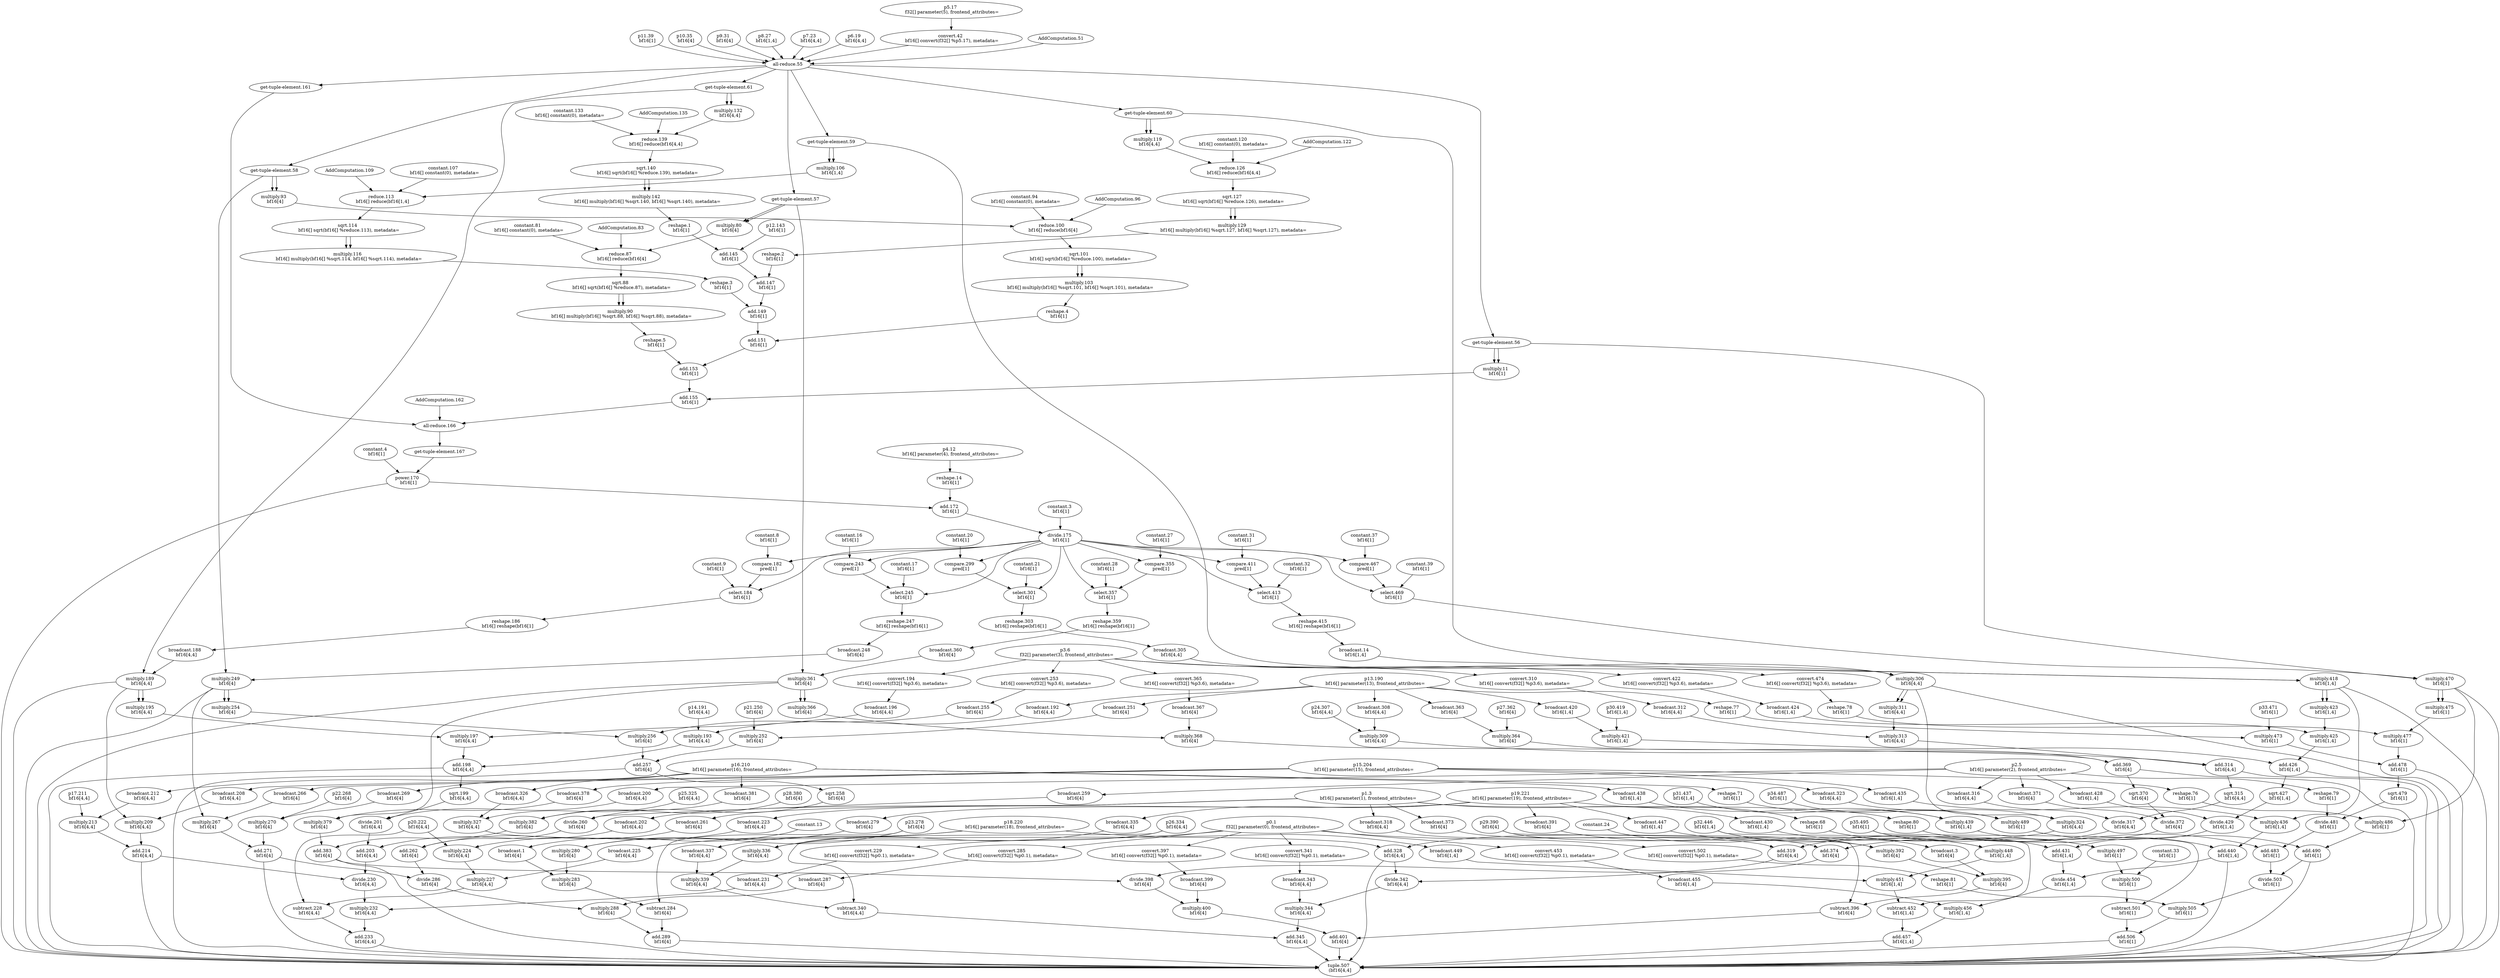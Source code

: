 digraph HloModule {
	"p20.222" [label="p20.222 \n bf16[4,4]"];
	"p19.221" [label="p19.221 \n bf16[] parameter(19), frontend_attributes="];
	"broadcast.223" [label="broadcast.223 \n bf16[4,4]"];
	"multiply.224" [label="multiply.224 \n bf16[4,4]"];
	"p18.220" [label="p18.220 \n bf16[] parameter(18), frontend_attributes="];
	"broadcast.225" [label="broadcast.225 \n bf16[4,4]"];
	"multiply.227" [label="multiply.227 \n bf16[4,4]"];
	"subtract.228" [label="subtract.228 \n bf16[4,4]"];
	"p17.211" [label="p17.211 \n bf16[4,4]"];
	"p16.210" [label="p16.210 \n bf16[] parameter(16), frontend_attributes="];
	"broadcast.212" [label="broadcast.212 \n bf16[4,4]"];
	"multiply.213" [label="multiply.213 \n bf16[4,4]"];
	"p11.39" [label="p11.39 \n bf16[1]"];
	"p10.35" [label="p10.35 \n bf16[4]"];
	"p9.31" [label="p9.31 \n bf16[4]"];
	"p8.27" [label="p8.27 \n bf16[1,4]"];
	"p7.23" [label="p7.23 \n bf16[4,4]"];
	"p6.19" [label="p6.19 \n bf16[4,4]"];
	"p5.17" [label="p5.17 \n f32[] parameter(5), frontend_attributes="];
	"convert.42" [label="convert.42 \n bf16[] convert(f32[] %p5.17), metadata="];
	"constant.3" [label="constant.3 \n bf16[1]"];
	"p12.143" [label="p12.143 \n bf16[1]"];
	"multiply.132" [label="multiply.132 \n bf16[4,4]"];
	"constant.133" [label="constant.133 \n bf16[] constant(0), metadata="];
	"reduce.139" [label="reduce.139 \n bf16[] reduce(bf16[4,4]"];
	"sqrt.140" [label="sqrt.140 \n bf16[] sqrt(bf16[] %reduce.139), metadata="];
	"multiply.142" [label="multiply.142 \n bf16[] multiply(bf16[] %sqrt.140, bf16[] %sqrt.140), metadata="];
	"reshape.1" [label="reshape.1 \n bf16[1]"];
	"add.145" [label="add.145 \n bf16[1]"];
	"multiply.119" [label="multiply.119 \n bf16[4,4]"];
	"constant.120" [label="constant.120 \n bf16[] constant(0), metadata="];
	"reduce.126" [label="reduce.126 \n bf16[] reduce(bf16[4,4]"];
	"sqrt.127" [label="sqrt.127 \n bf16[] sqrt(bf16[] %reduce.126), metadata="];
	"multiply.129" [label="multiply.129 \n bf16[] multiply(bf16[] %sqrt.127, bf16[] %sqrt.127), metadata="];
	"reshape.2" [label="reshape.2 \n bf16[1]"];
	"add.147" [label="add.147 \n bf16[1]"];
	"multiply.106" [label="multiply.106 \n bf16[1,4]"];
	"constant.107" [label="constant.107 \n bf16[] constant(0), metadata="];
	"reduce.113" [label="reduce.113 \n bf16[] reduce(bf16[1,4]"];
	"sqrt.114" [label="sqrt.114 \n bf16[] sqrt(bf16[] %reduce.113), metadata="];
	"multiply.116" [label="multiply.116 \n bf16[] multiply(bf16[] %sqrt.114, bf16[] %sqrt.114), metadata="];
	"reshape.3" [label="reshape.3 \n bf16[1]"];
	"add.149" [label="add.149 \n bf16[1]"];
	"multiply.93" [label="multiply.93 \n bf16[4]"];
	"constant.94" [label="constant.94 \n bf16[] constant(0), metadata="];
	"reduce.100" [label="reduce.100 \n bf16[] reduce(bf16[4]"];
	"sqrt.101" [label="sqrt.101 \n bf16[] sqrt(bf16[] %reduce.100), metadata="];
	"multiply.103" [label="multiply.103 \n bf16[] multiply(bf16[] %sqrt.101, bf16[] %sqrt.101), metadata="];
	"reshape.4" [label="reshape.4 \n bf16[1]"];
	"add.151" [label="add.151 \n bf16[1]"];
	"multiply.80" [label="multiply.80 \n bf16[4]"];
	"constant.81" [label="constant.81 \n bf16[] constant(0), metadata="];
	"reduce.87" [label="reduce.87 \n bf16[] reduce(bf16[4]"];
	"sqrt.88" [label="sqrt.88 \n bf16[] sqrt(bf16[] %reduce.87), metadata="];
	"multiply.90" [label="multiply.90 \n bf16[] multiply(bf16[] %sqrt.88, bf16[] %sqrt.88), metadata="];
	"reshape.5" [label="reshape.5 \n bf16[1]"];
	"add.153" [label="add.153 \n bf16[1]"];
	"multiply.11" [label="multiply.11 \n bf16[1]"];
	"add.155" [label="add.155 \n bf16[1]"];
	"constant.4" [label="constant.4 \n bf16[1]"];
	"power.170" [label="power.170 \n bf16[1]"];
	"p4.12" [label="p4.12 \n bf16[] parameter(4), frontend_attributes="];
	"reshape.14" [label="reshape.14 \n bf16[1]"];
	"add.172" [label="add.172 \n bf16[1]"];
	"divide.175" [label="divide.175 \n bf16[1]"];
	"constant.8" [label="constant.8 \n bf16[1]"];
	"compare.182" [label="compare.182 \n pred[1]"];
	"constant.9" [label="constant.9 \n bf16[1]"];
	"select.184" [label="select.184 \n bf16[1]"];
	"reshape.186" [label="reshape.186 \n bf16[] reshape(bf16[1]"];
	"broadcast.188" [label="broadcast.188 \n bf16[4,4]"];
	"multiply.189" [label="multiply.189 \n bf16[4,4]"];
	"p15.204" [label="p15.204 \n bf16[] parameter(15), frontend_attributes="];
	"broadcast.208" [label="broadcast.208 \n bf16[4,4]"];
	"multiply.209" [label="multiply.209 \n bf16[4,4]"];
	"add.214" [label="add.214 \n bf16[4,4]"];
	"p14.191" [label="p14.191 \n bf16[4,4]"];
	"p13.190" [label="p13.190 \n bf16[] parameter(13), frontend_attributes="];
	"broadcast.192" [label="broadcast.192 \n bf16[4,4]"];
	"multiply.193" [label="multiply.193 \n bf16[4,4]"];
	"multiply.195" [label="multiply.195 \n bf16[4,4]"];
	"p3.6" [label="p3.6 \n f32[] parameter(3), frontend_attributes="];
	"convert.194" [label="convert.194 \n bf16[] convert(f32[] %p3.6), metadata="];
	"broadcast.196" [label="broadcast.196 \n bf16[4,4]"];
	"multiply.197" [label="multiply.197 \n bf16[4,4]"];
	"add.198" [label="add.198 \n bf16[4,4]"];
	"sqrt.199" [label="sqrt.199 \n bf16[4,4]"];
	"p2.5" [label="p2.5 \n bf16[] parameter(2), frontend_attributes="];
	"broadcast.200" [label="broadcast.200 \n bf16[4,4]"];
	"divide.201" [label="divide.201 \n bf16[4,4]"];
	"p1.3" [label="p1.3 \n bf16[] parameter(1), frontend_attributes="];
	"broadcast.202" [label="broadcast.202 \n bf16[4,4]"];
	"add.203" [label="add.203 \n bf16[4,4]"];
	"divide.230" [label="divide.230 \n bf16[4,4]"];
	"p0.1" [label="p0.1 \n f32[] parameter(0), frontend_attributes="];
	"convert.229" [label="convert.229 \n bf16[] convert(f32[] %p0.1), metadata="];
	"broadcast.231" [label="broadcast.231 \n bf16[4,4]"];
	"multiply.232" [label="multiply.232 \n bf16[4,4]"];
	"add.233" [label="add.233 \n bf16[4,4]"];
	"p23.278" [label="p23.278 \n bf16[4]"];
	"broadcast.279" [label="broadcast.279 \n bf16[4]"];
	"multiply.280" [label="multiply.280 \n bf16[4]"];
	"broadcast.1" [label="broadcast.1 \n bf16[4]"];
	"multiply.283" [label="multiply.283 \n bf16[4]"];
	"subtract.284" [label="subtract.284 \n bf16[4]"];
	"p22.268" [label="p22.268 \n bf16[4]"];
	"broadcast.269" [label="broadcast.269 \n bf16[4]"];
	"multiply.270" [label="multiply.270 \n bf16[4]"];
	"constant.16" [label="constant.16 \n bf16[1]"];
	"compare.243" [label="compare.243 \n pred[1]"];
	"constant.17" [label="constant.17 \n bf16[1]"];
	"select.245" [label="select.245 \n bf16[1]"];
	"reshape.247" [label="reshape.247 \n bf16[] reshape(bf16[1]"];
	"broadcast.248" [label="broadcast.248 \n bf16[4]"];
	"multiply.249" [label="multiply.249 \n bf16[4]"];
	"broadcast.266" [label="broadcast.266 \n bf16[4]"];
	"multiply.267" [label="multiply.267 \n bf16[4]"];
	"add.271" [label="add.271 \n bf16[4]"];
	"p21.250" [label="p21.250 \n bf16[4]"];
	"broadcast.251" [label="broadcast.251 \n bf16[4]"];
	"multiply.252" [label="multiply.252 \n bf16[4]"];
	"multiply.254" [label="multiply.254 \n bf16[4]"];
	"convert.253" [label="convert.253 \n bf16[] convert(f32[] %p3.6), metadata="];
	"broadcast.255" [label="broadcast.255 \n bf16[4]"];
	"multiply.256" [label="multiply.256 \n bf16[4]"];
	"add.257" [label="add.257 \n bf16[4]"];
	"sqrt.258" [label="sqrt.258 \n bf16[4]"];
	"broadcast.259" [label="broadcast.259 \n bf16[4]"];
	"divide.260" [label="divide.260 \n bf16[4]"];
	"broadcast.261" [label="broadcast.261 \n bf16[4]"];
	"add.262" [label="add.262 \n bf16[4]"];
	"divide.286" [label="divide.286 \n bf16[4]"];
	"convert.285" [label="convert.285 \n bf16[] convert(f32[] %p0.1), metadata="];
	"broadcast.287" [label="broadcast.287 \n bf16[4]"];
	"multiply.288" [label="multiply.288 \n bf16[4]"];
	"add.289" [label="add.289 \n bf16[4]"];
	"p26.334" [label="p26.334 \n bf16[4,4]"];
	"broadcast.335" [label="broadcast.335 \n bf16[4,4]"];
	"multiply.336" [label="multiply.336 \n bf16[4,4]"];
	"broadcast.337" [label="broadcast.337 \n bf16[4,4]"];
	"multiply.339" [label="multiply.339 \n bf16[4,4]"];
	"subtract.340" [label="subtract.340 \n bf16[4,4]"];
	"p25.325" [label="p25.325 \n bf16[4,4]"];
	"broadcast.326" [label="broadcast.326 \n bf16[4,4]"];
	"multiply.327" [label="multiply.327 \n bf16[4,4]"];
	"constant.20" [label="constant.20 \n bf16[1]"];
	"compare.299" [label="compare.299 \n pred[1]"];
	"constant.21" [label="constant.21 \n bf16[1]"];
	"select.301" [label="select.301 \n bf16[1]"];
	"reshape.303" [label="reshape.303 \n bf16[] reshape(bf16[1]"];
	"broadcast.305" [label="broadcast.305 \n bf16[4,4]"];
	"multiply.306" [label="multiply.306 \n bf16[4,4]"];
	"broadcast.323" [label="broadcast.323 \n bf16[4,4]"];
	"multiply.324" [label="multiply.324 \n bf16[4,4]"];
	"add.328" [label="add.328 \n bf16[4,4]"];
	"p24.307" [label="p24.307 \n bf16[4,4]"];
	"broadcast.308" [label="broadcast.308 \n bf16[4,4]"];
	"multiply.309" [label="multiply.309 \n bf16[4,4]"];
	"multiply.311" [label="multiply.311 \n bf16[4,4]"];
	"convert.310" [label="convert.310 \n bf16[] convert(f32[] %p3.6), metadata="];
	"broadcast.312" [label="broadcast.312 \n bf16[4,4]"];
	"multiply.313" [label="multiply.313 \n bf16[4,4]"];
	"add.314" [label="add.314 \n bf16[4,4]"];
	"sqrt.315" [label="sqrt.315 \n bf16[4,4]"];
	"broadcast.316" [label="broadcast.316 \n bf16[4,4]"];
	"divide.317" [label="divide.317 \n bf16[4,4]"];
	"broadcast.318" [label="broadcast.318 \n bf16[4,4]"];
	"add.319" [label="add.319 \n bf16[4,4]"];
	"divide.342" [label="divide.342 \n bf16[4,4]"];
	"convert.341" [label="convert.341 \n bf16[] convert(f32[] %p0.1), metadata="];
	"broadcast.343" [label="broadcast.343 \n bf16[4,4]"];
	"multiply.344" [label="multiply.344 \n bf16[4,4]"];
	"add.345" [label="add.345 \n bf16[4,4]"];
	"p29.390" [label="p29.390 \n bf16[4]"];
	"broadcast.391" [label="broadcast.391 \n bf16[4]"];
	"multiply.392" [label="multiply.392 \n bf16[4]"];
	"broadcast.3" [label="broadcast.3 \n bf16[4]"];
	"multiply.395" [label="multiply.395 \n bf16[4]"];
	"subtract.396" [label="subtract.396 \n bf16[4]"];
	"p28.380" [label="p28.380 \n bf16[4]"];
	"broadcast.381" [label="broadcast.381 \n bf16[4]"];
	"multiply.382" [label="multiply.382 \n bf16[4]"];
	"constant.27" [label="constant.27 \n bf16[1]"];
	"compare.355" [label="compare.355 \n pred[1]"];
	"constant.28" [label="constant.28 \n bf16[1]"];
	"select.357" [label="select.357 \n bf16[1]"];
	"reshape.359" [label="reshape.359 \n bf16[] reshape(bf16[1]"];
	"broadcast.360" [label="broadcast.360 \n bf16[4]"];
	"multiply.361" [label="multiply.361 \n bf16[4]"];
	"broadcast.378" [label="broadcast.378 \n bf16[4]"];
	"multiply.379" [label="multiply.379 \n bf16[4]"];
	"add.383" [label="add.383 \n bf16[4]"];
	"p27.362" [label="p27.362 \n bf16[4]"];
	"broadcast.363" [label="broadcast.363 \n bf16[4]"];
	"multiply.364" [label="multiply.364 \n bf16[4]"];
	"multiply.366" [label="multiply.366 \n bf16[4]"];
	"convert.365" [label="convert.365 \n bf16[] convert(f32[] %p3.6), metadata="];
	"broadcast.367" [label="broadcast.367 \n bf16[4]"];
	"multiply.368" [label="multiply.368 \n bf16[4]"];
	"add.369" [label="add.369 \n bf16[4]"];
	"sqrt.370" [label="sqrt.370 \n bf16[4]"];
	"broadcast.371" [label="broadcast.371 \n bf16[4]"];
	"divide.372" [label="divide.372 \n bf16[4]"];
	"broadcast.373" [label="broadcast.373 \n bf16[4]"];
	"add.374" [label="add.374 \n bf16[4]"];
	"divide.398" [label="divide.398 \n bf16[4]"];
	"convert.397" [label="convert.397 \n bf16[] convert(f32[] %p0.1), metadata="];
	"broadcast.399" [label="broadcast.399 \n bf16[4]"];
	"multiply.400" [label="multiply.400 \n bf16[4]"];
	"add.401" [label="add.401 \n bf16[4]"];
	"p32.446" [label="p32.446 \n bf16[1,4]"];
	"broadcast.447" [label="broadcast.447 \n bf16[1,4]"];
	"multiply.448" [label="multiply.448 \n bf16[1,4]"];
	"broadcast.449" [label="broadcast.449 \n bf16[1,4]"];
	"multiply.451" [label="multiply.451 \n bf16[1,4]"];
	"subtract.452" [label="subtract.452 \n bf16[1,4]"];
	"p31.437" [label="p31.437 \n bf16[1,4]"];
	"broadcast.438" [label="broadcast.438 \n bf16[1,4]"];
	"multiply.439" [label="multiply.439 \n bf16[1,4]"];
	"constant.31" [label="constant.31 \n bf16[1]"];
	"compare.411" [label="compare.411 \n pred[1]"];
	"constant.32" [label="constant.32 \n bf16[1]"];
	"select.413" [label="select.413 \n bf16[1]"];
	"reshape.415" [label="reshape.415 \n bf16[] reshape(bf16[1]"];
	"broadcast.14" [label="broadcast.14 \n bf16[1,4]"];
	"multiply.418" [label="multiply.418 \n bf16[1,4]"];
	"broadcast.435" [label="broadcast.435 \n bf16[1,4]"];
	"multiply.436" [label="multiply.436 \n bf16[1,4]"];
	"add.440" [label="add.440 \n bf16[1,4]"];
	"p30.419" [label="p30.419 \n bf16[1,4]"];
	"broadcast.420" [label="broadcast.420 \n bf16[1,4]"];
	"multiply.421" [label="multiply.421 \n bf16[1,4]"];
	"multiply.423" [label="multiply.423 \n bf16[1,4]"];
	"convert.422" [label="convert.422 \n bf16[] convert(f32[] %p3.6), metadata="];
	"broadcast.424" [label="broadcast.424 \n bf16[1,4]"];
	"multiply.425" [label="multiply.425 \n bf16[1,4]"];
	"add.426" [label="add.426 \n bf16[1,4]"];
	"sqrt.427" [label="sqrt.427 \n bf16[1,4]"];
	"broadcast.428" [label="broadcast.428 \n bf16[1,4]"];
	"divide.429" [label="divide.429 \n bf16[1,4]"];
	"broadcast.430" [label="broadcast.430 \n bf16[1,4]"];
	"add.431" [label="add.431 \n bf16[1,4]"];
	"divide.454" [label="divide.454 \n bf16[1,4]"];
	"convert.453" [label="convert.453 \n bf16[] convert(f32[] %p0.1), metadata="];
	"broadcast.455" [label="broadcast.455 \n bf16[1,4]"];
	"multiply.456" [label="multiply.456 \n bf16[1,4]"];
	"add.457" [label="add.457 \n bf16[1,4]"];
	"p35.495" [label="p35.495 \n bf16[1]"];
	"reshape.68" [label="reshape.68 \n bf16[1]"];
	"multiply.497" [label="multiply.497 \n bf16[1]"];
	"constant.33" [label="constant.33 \n bf16[1]"];
	"multiply.500" [label="multiply.500 \n bf16[1]"];
	"subtract.501" [label="subtract.501 \n bf16[1]"];
	"p34.487" [label="p34.487 \n bf16[1]"];
	"reshape.71" [label="reshape.71 \n bf16[1]"];
	"multiply.489" [label="multiply.489 \n bf16[1]"];
	"constant.37" [label="constant.37 \n bf16[1]"];
	"compare.467" [label="compare.467 \n pred[1]"];
	"constant.39" [label="constant.39 \n bf16[1]"];
	"select.469" [label="select.469 \n bf16[1]"];
	"multiply.470" [label="multiply.470 \n bf16[1]"];
	"reshape.76" [label="reshape.76 \n bf16[1]"];
	"multiply.486" [label="multiply.486 \n bf16[1]"];
	"add.490" [label="add.490 \n bf16[1]"];
	"p33.471" [label="p33.471 \n bf16[1]"];
	"reshape.77" [label="reshape.77 \n bf16[1]"];
	"multiply.473" [label="multiply.473 \n bf16[1]"];
	"multiply.475" [label="multiply.475 \n bf16[1]"];
	"convert.474" [label="convert.474 \n bf16[] convert(f32[] %p3.6), metadata="];
	"reshape.78" [label="reshape.78 \n bf16[1]"];
	"multiply.477" [label="multiply.477 \n bf16[1]"];
	"add.478" [label="add.478 \n bf16[1]"];
	"sqrt.479" [label="sqrt.479 \n bf16[1]"];
	"reshape.79" [label="reshape.79 \n bf16[1]"];
	"divide.481" [label="divide.481 \n bf16[1]"];
	"reshape.80" [label="reshape.80 \n bf16[1]"];
	"add.483" [label="add.483 \n bf16[1]"];
	"divide.503" [label="divide.503 \n bf16[1]"];
	"convert.502" [label="convert.502 \n bf16[] convert(f32[] %p0.1), metadata="];
	"reshape.81" [label="reshape.81 \n bf16[1]"];
	"multiply.505" [label="multiply.505 \n bf16[1]"];
	"add.506" [label="add.506 \n bf16[1]"];
	"tuple.507" [label="tuple.507 \n (bf16[4,4]"]; 
 	"p19.221" -> "broadcast.223";
	"p20.222" -> "multiply.224";
	"broadcast.223" -> "multiply.224";
	"p18.220" -> "broadcast.225";
	"multiply.224" -> "multiply.227";
	"broadcast.225" -> "multiply.227";
	"p20.222" -> "subtract.228";
	"multiply.227" -> "subtract.228";
	"p16.210" -> "broadcast.212";
	"p17.211" -> "multiply.213";
	"broadcast.212" -> "multiply.213";
	"p5.17" -> "convert.42";
	"p11.39" -> "all-reduce.55";
	"p10.35" -> "all-reduce.55";
	"p9.31" -> "all-reduce.55";
	"p8.27" -> "all-reduce.55";
	"p7.23" -> "all-reduce.55";
	"p6.19" -> "all-reduce.55";
	"convert.42" -> "all-reduce.55";
	"AddComputation.51" -> "all-reduce.55";
	"all-reduce.55" -> "get-tuple-element.61";
	"get-tuple-element.61" -> "multiply.132";
	"get-tuple-element.61" -> "multiply.132";
	"multiply.132" -> "reduce.139";
	"constant.133" -> "reduce.139";
	"AddComputation.135" -> "reduce.139";
	"reduce.139" -> "sqrt.140";
	"sqrt.140" -> "multiply.142";
	"sqrt.140" -> "multiply.142";
	"multiply.142" -> "reshape.1";
	"p12.143" -> "add.145";
	"reshape.1" -> "add.145";
	"all-reduce.55" -> "get-tuple-element.60";
	"get-tuple-element.60" -> "multiply.119";
	"get-tuple-element.60" -> "multiply.119";
	"multiply.119" -> "reduce.126";
	"constant.120" -> "reduce.126";
	"AddComputation.122" -> "reduce.126";
	"reduce.126" -> "sqrt.127";
	"sqrt.127" -> "multiply.129";
	"sqrt.127" -> "multiply.129";
	"multiply.129" -> "reshape.2";
	"add.145" -> "add.147";
	"reshape.2" -> "add.147";
	"all-reduce.55" -> "get-tuple-element.59";
	"get-tuple-element.59" -> "multiply.106";
	"get-tuple-element.59" -> "multiply.106";
	"multiply.106" -> "reduce.113";
	"constant.107" -> "reduce.113";
	"AddComputation.109" -> "reduce.113";
	"reduce.113" -> "sqrt.114";
	"sqrt.114" -> "multiply.116";
	"sqrt.114" -> "multiply.116";
	"multiply.116" -> "reshape.3";
	"add.147" -> "add.149";
	"reshape.3" -> "add.149";
	"all-reduce.55" -> "get-tuple-element.58";
	"get-tuple-element.58" -> "multiply.93";
	"get-tuple-element.58" -> "multiply.93";
	"multiply.93" -> "reduce.100";
	"constant.94" -> "reduce.100";
	"AddComputation.96" -> "reduce.100";
	"reduce.100" -> "sqrt.101";
	"sqrt.101" -> "multiply.103";
	"sqrt.101" -> "multiply.103";
	"multiply.103" -> "reshape.4";
	"add.149" -> "add.151";
	"reshape.4" -> "add.151";
	"all-reduce.55" -> "get-tuple-element.57";
	"get-tuple-element.57" -> "multiply.80";
	"get-tuple-element.57" -> "multiply.80";
	"multiply.80" -> "reduce.87";
	"constant.81" -> "reduce.87";
	"AddComputation.83" -> "reduce.87";
	"reduce.87" -> "sqrt.88";
	"sqrt.88" -> "multiply.90";
	"sqrt.88" -> "multiply.90";
	"multiply.90" -> "reshape.5";
	"add.151" -> "add.153";
	"reshape.5" -> "add.153";
	"all-reduce.55" -> "get-tuple-element.56";
	"get-tuple-element.56" -> "multiply.11";
	"get-tuple-element.56" -> "multiply.11";
	"add.153" -> "add.155";
	"multiply.11" -> "add.155";
	"all-reduce.55" -> "get-tuple-element.161";
	"add.155" -> "all-reduce.166";
	"get-tuple-element.161" -> "all-reduce.166";
	"AddComputation.162" -> "all-reduce.166";
	"all-reduce.166" -> "get-tuple-element.167";
	"get-tuple-element.167" -> "power.170";
	"constant.4" -> "power.170";
	"p4.12" -> "reshape.14";
	"power.170" -> "add.172";
	"reshape.14" -> "add.172";
	"constant.3" -> "divide.175";
	"add.172" -> "divide.175";
	"divide.175" -> "compare.182";
	"constant.8" -> "compare.182";
	"compare.182" -> "select.184";
	"divide.175" -> "select.184";
	"constant.9" -> "select.184";
	"select.184" -> "reshape.186";
	"reshape.186" -> "broadcast.188";
	"get-tuple-element.61" -> "multiply.189";
	"broadcast.188" -> "multiply.189";
	"p15.204" -> "broadcast.208";
	"multiply.189" -> "multiply.209";
	"broadcast.208" -> "multiply.209";
	"multiply.213" -> "add.214";
	"multiply.209" -> "add.214";
	"p13.190" -> "broadcast.192";
	"p14.191" -> "multiply.193";
	"broadcast.192" -> "multiply.193";
	"multiply.189" -> "multiply.195";
	"multiply.189" -> "multiply.195";
	"p3.6" -> "convert.194";
	"convert.194" -> "broadcast.196";
	"multiply.195" -> "multiply.197";
	"broadcast.196" -> "multiply.197";
	"multiply.193" -> "add.198";
	"multiply.197" -> "add.198";
	"add.198" -> "sqrt.199";
	"p2.5" -> "broadcast.200";
	"sqrt.199" -> "divide.201";
	"broadcast.200" -> "divide.201";
	"p1.3" -> "broadcast.202";
	"divide.201" -> "add.203";
	"broadcast.202" -> "add.203";
	"add.214" -> "divide.230";
	"add.203" -> "divide.230";
	"p0.1" -> "convert.229";
	"convert.229" -> "broadcast.231";
	"divide.230" -> "multiply.232";
	"broadcast.231" -> "multiply.232";
	"subtract.228" -> "add.233";
	"multiply.232" -> "add.233";
	"p19.221" -> "broadcast.279";
	"p23.278" -> "multiply.280";
	"broadcast.279" -> "multiply.280";
	"constant.13" -> "broadcast.1";
	"multiply.280" -> "multiply.283";
	"broadcast.1" -> "multiply.283";
	"p23.278" -> "subtract.284";
	"multiply.283" -> "subtract.284";
	"p16.210" -> "broadcast.269";
	"p22.268" -> "multiply.270";
	"broadcast.269" -> "multiply.270";
	"divide.175" -> "compare.243";
	"constant.16" -> "compare.243";
	"compare.243" -> "select.245";
	"divide.175" -> "select.245";
	"constant.17" -> "select.245";
	"select.245" -> "reshape.247";
	"reshape.247" -> "broadcast.248";
	"get-tuple-element.58" -> "multiply.249";
	"broadcast.248" -> "multiply.249";
	"p15.204" -> "broadcast.266";
	"multiply.249" -> "multiply.267";
	"broadcast.266" -> "multiply.267";
	"multiply.270" -> "add.271";
	"multiply.267" -> "add.271";
	"p13.190" -> "broadcast.251";
	"p21.250" -> "multiply.252";
	"broadcast.251" -> "multiply.252";
	"multiply.249" -> "multiply.254";
	"multiply.249" -> "multiply.254";
	"p3.6" -> "convert.253";
	"convert.253" -> "broadcast.255";
	"multiply.254" -> "multiply.256";
	"broadcast.255" -> "multiply.256";
	"multiply.252" -> "add.257";
	"multiply.256" -> "add.257";
	"add.257" -> "sqrt.258";
	"p2.5" -> "broadcast.259";
	"sqrt.258" -> "divide.260";
	"broadcast.259" -> "divide.260";
	"p1.3" -> "broadcast.261";
	"divide.260" -> "add.262";
	"broadcast.261" -> "add.262";
	"add.271" -> "divide.286";
	"add.262" -> "divide.286";
	"p0.1" -> "convert.285";
	"convert.285" -> "broadcast.287";
	"divide.286" -> "multiply.288";
	"broadcast.287" -> "multiply.288";
	"subtract.284" -> "add.289";
	"multiply.288" -> "add.289";
	"p19.221" -> "broadcast.335";
	"p26.334" -> "multiply.336";
	"broadcast.335" -> "multiply.336";
	"p18.220" -> "broadcast.337";
	"multiply.336" -> "multiply.339";
	"broadcast.337" -> "multiply.339";
	"p26.334" -> "subtract.340";
	"multiply.339" -> "subtract.340";
	"p16.210" -> "broadcast.326";
	"p25.325" -> "multiply.327";
	"broadcast.326" -> "multiply.327";
	"divide.175" -> "compare.299";
	"constant.20" -> "compare.299";
	"compare.299" -> "select.301";
	"divide.175" -> "select.301";
	"constant.21" -> "select.301";
	"select.301" -> "reshape.303";
	"reshape.303" -> "broadcast.305";
	"get-tuple-element.60" -> "multiply.306";
	"broadcast.305" -> "multiply.306";
	"p15.204" -> "broadcast.323";
	"multiply.306" -> "multiply.324";
	"broadcast.323" -> "multiply.324";
	"multiply.327" -> "add.328";
	"multiply.324" -> "add.328";
	"p13.190" -> "broadcast.308";
	"p24.307" -> "multiply.309";
	"broadcast.308" -> "multiply.309";
	"multiply.306" -> "multiply.311";
	"multiply.306" -> "multiply.311";
	"p3.6" -> "convert.310";
	"convert.310" -> "broadcast.312";
	"multiply.311" -> "multiply.313";
	"broadcast.312" -> "multiply.313";
	"multiply.309" -> "add.314";
	"multiply.313" -> "add.314";
	"add.314" -> "sqrt.315";
	"p2.5" -> "broadcast.316";
	"sqrt.315" -> "divide.317";
	"broadcast.316" -> "divide.317";
	"p1.3" -> "broadcast.318";
	"divide.317" -> "add.319";
	"broadcast.318" -> "add.319";
	"add.328" -> "divide.342";
	"add.319" -> "divide.342";
	"p0.1" -> "convert.341";
	"convert.341" -> "broadcast.343";
	"divide.342" -> "multiply.344";
	"broadcast.343" -> "multiply.344";
	"subtract.340" -> "add.345";
	"multiply.344" -> "add.345";
	"p19.221" -> "broadcast.391";
	"p29.390" -> "multiply.392";
	"broadcast.391" -> "multiply.392";
	"constant.24" -> "broadcast.3";
	"multiply.392" -> "multiply.395";
	"broadcast.3" -> "multiply.395";
	"p29.390" -> "subtract.396";
	"multiply.395" -> "subtract.396";
	"p16.210" -> "broadcast.381";
	"p28.380" -> "multiply.382";
	"broadcast.381" -> "multiply.382";
	"divide.175" -> "compare.355";
	"constant.27" -> "compare.355";
	"compare.355" -> "select.357";
	"divide.175" -> "select.357";
	"constant.28" -> "select.357";
	"select.357" -> "reshape.359";
	"reshape.359" -> "broadcast.360";
	"get-tuple-element.57" -> "multiply.361";
	"broadcast.360" -> "multiply.361";
	"p15.204" -> "broadcast.378";
	"multiply.361" -> "multiply.379";
	"broadcast.378" -> "multiply.379";
	"multiply.382" -> "add.383";
	"multiply.379" -> "add.383";
	"p13.190" -> "broadcast.363";
	"p27.362" -> "multiply.364";
	"broadcast.363" -> "multiply.364";
	"multiply.361" -> "multiply.366";
	"multiply.361" -> "multiply.366";
	"p3.6" -> "convert.365";
	"convert.365" -> "broadcast.367";
	"multiply.366" -> "multiply.368";
	"broadcast.367" -> "multiply.368";
	"multiply.364" -> "add.369";
	"multiply.368" -> "add.369";
	"add.369" -> "sqrt.370";
	"p2.5" -> "broadcast.371";
	"sqrt.370" -> "divide.372";
	"broadcast.371" -> "divide.372";
	"p1.3" -> "broadcast.373";
	"divide.372" -> "add.374";
	"broadcast.373" -> "add.374";
	"add.383" -> "divide.398";
	"add.374" -> "divide.398";
	"p0.1" -> "convert.397";
	"convert.397" -> "broadcast.399";
	"divide.398" -> "multiply.400";
	"broadcast.399" -> "multiply.400";
	"subtract.396" -> "add.401";
	"multiply.400" -> "add.401";
	"p19.221" -> "broadcast.447";
	"p32.446" -> "multiply.448";
	"broadcast.447" -> "multiply.448";
	"p18.220" -> "broadcast.449";
	"multiply.448" -> "multiply.451";
	"broadcast.449" -> "multiply.451";
	"p32.446" -> "subtract.452";
	"multiply.451" -> "subtract.452";
	"p16.210" -> "broadcast.438";
	"p31.437" -> "multiply.439";
	"broadcast.438" -> "multiply.439";
	"divide.175" -> "compare.411";
	"constant.31" -> "compare.411";
	"compare.411" -> "select.413";
	"divide.175" -> "select.413";
	"constant.32" -> "select.413";
	"select.413" -> "reshape.415";
	"reshape.415" -> "broadcast.14";
	"get-tuple-element.59" -> "multiply.418";
	"broadcast.14" -> "multiply.418";
	"p15.204" -> "broadcast.435";
	"multiply.418" -> "multiply.436";
	"broadcast.435" -> "multiply.436";
	"multiply.439" -> "add.440";
	"multiply.436" -> "add.440";
	"p13.190" -> "broadcast.420";
	"p30.419" -> "multiply.421";
	"broadcast.420" -> "multiply.421";
	"multiply.418" -> "multiply.423";
	"multiply.418" -> "multiply.423";
	"p3.6" -> "convert.422";
	"convert.422" -> "broadcast.424";
	"multiply.423" -> "multiply.425";
	"broadcast.424" -> "multiply.425";
	"multiply.421" -> "add.426";
	"multiply.425" -> "add.426";
	"add.426" -> "sqrt.427";
	"p2.5" -> "broadcast.428";
	"sqrt.427" -> "divide.429";
	"broadcast.428" -> "divide.429";
	"p1.3" -> "broadcast.430";
	"divide.429" -> "add.431";
	"broadcast.430" -> "add.431";
	"add.440" -> "divide.454";
	"add.431" -> "divide.454";
	"p0.1" -> "convert.453";
	"convert.453" -> "broadcast.455";
	"divide.454" -> "multiply.456";
	"broadcast.455" -> "multiply.456";
	"subtract.452" -> "add.457";
	"multiply.456" -> "add.457";
	"p19.221" -> "reshape.68";
	"p35.495" -> "multiply.497";
	"reshape.68" -> "multiply.497";
	"multiply.497" -> "multiply.500";
	"constant.33" -> "multiply.500";
	"p35.495" -> "subtract.501";
	"multiply.500" -> "subtract.501";
	"p16.210" -> "reshape.71";
	"p34.487" -> "multiply.489";
	"reshape.71" -> "multiply.489";
	"divide.175" -> "compare.467";
	"constant.37" -> "compare.467";
	"compare.467" -> "select.469";
	"divide.175" -> "select.469";
	"constant.39" -> "select.469";
	"get-tuple-element.56" -> "multiply.470";
	"select.469" -> "multiply.470";
	"p15.204" -> "reshape.76";
	"multiply.470" -> "multiply.486";
	"reshape.76" -> "multiply.486";
	"multiply.489" -> "add.490";
	"multiply.486" -> "add.490";
	"p13.190" -> "reshape.77";
	"p33.471" -> "multiply.473";
	"reshape.77" -> "multiply.473";
	"multiply.470" -> "multiply.475";
	"multiply.470" -> "multiply.475";
	"p3.6" -> "convert.474";
	"convert.474" -> "reshape.78";
	"multiply.475" -> "multiply.477";
	"reshape.78" -> "multiply.477";
	"multiply.473" -> "add.478";
	"multiply.477" -> "add.478";
	"add.478" -> "sqrt.479";
	"p2.5" -> "reshape.79";
	"sqrt.479" -> "divide.481";
	"reshape.79" -> "divide.481";
	"p1.3" -> "reshape.80";
	"divide.481" -> "add.483";
	"reshape.80" -> "add.483";
	"add.490" -> "divide.503";
	"add.483" -> "divide.503";
	"p0.1" -> "convert.502";
	"convert.502" -> "reshape.81";
	"divide.503" -> "multiply.505";
	"reshape.81" -> "multiply.505";
	"subtract.501" -> "add.506";
	"multiply.505" -> "add.506";
	"add.233" -> "tuple.507";
	"add.289" -> "tuple.507";
	"add.345" -> "tuple.507";
	"add.401" -> "tuple.507";
	"add.457" -> "tuple.507";
	"add.506" -> "tuple.507";
	"multiply.470" -> "tuple.507";
	"multiply.418" -> "tuple.507";
	"multiply.361" -> "tuple.507";
	"multiply.306" -> "tuple.507";
	"multiply.249" -> "tuple.507";
	"multiply.189" -> "tuple.507";
	"add.214" -> "tuple.507";
	"add.198" -> "tuple.507";
	"add.328" -> "tuple.507";
	"add.314" -> "tuple.507";
	"add.440" -> "tuple.507";
	"add.426" -> "tuple.507";
	"add.271" -> "tuple.507";
	"add.257" -> "tuple.507";
	"add.383" -> "tuple.507";
	"add.369" -> "tuple.507";
	"add.490" -> "tuple.507";
	"add.478" -> "tuple.507";
	"power.170" -> "tuple.507";
}